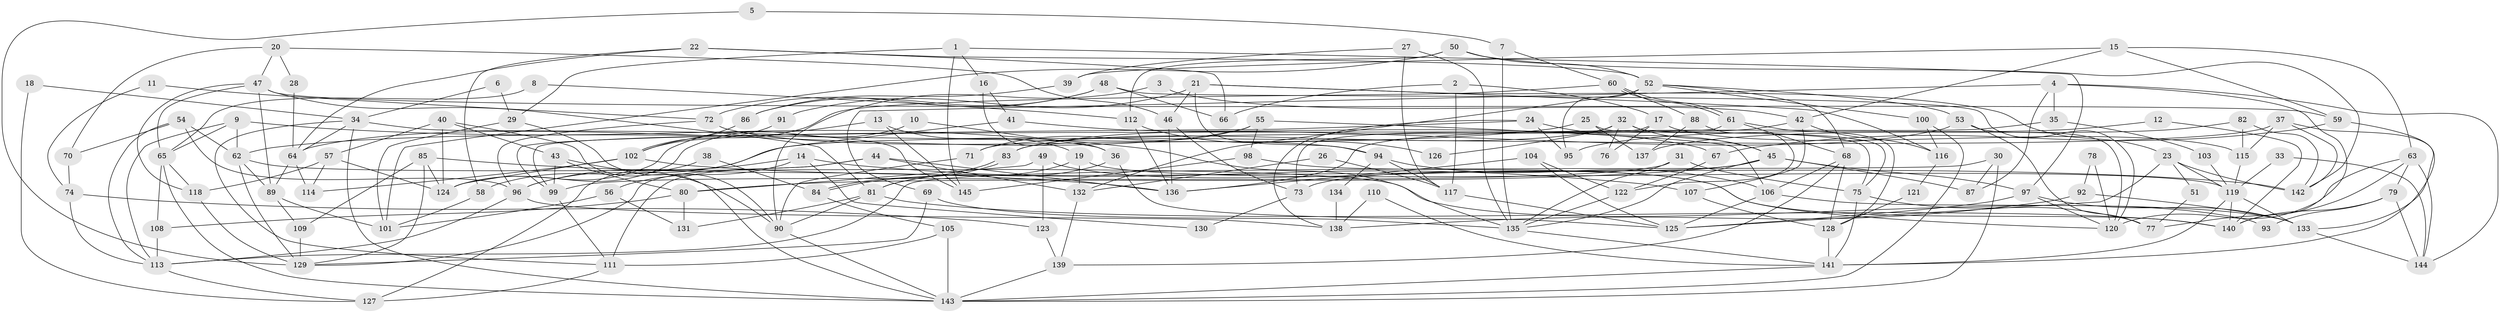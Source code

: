 // coarse degree distribution, {4: 0.21052631578947367, 6: 0.10526315789473684, 5: 0.15789473684210525, 8: 0.06315789473684211, 2: 0.12631578947368421, 3: 0.15789473684210525, 7: 0.10526315789473684, 10: 0.031578947368421054, 9: 0.021052631578947368, 13: 0.010526315789473684, 11: 0.010526315789473684}
// Generated by graph-tools (version 1.1) at 2025/52/02/27/25 19:52:02]
// undirected, 145 vertices, 290 edges
graph export_dot {
graph [start="1"]
  node [color=gray90,style=filled];
  1;
  2;
  3;
  4;
  5;
  6;
  7;
  8;
  9;
  10;
  11;
  12;
  13;
  14;
  15;
  16;
  17;
  18;
  19;
  20;
  21;
  22;
  23;
  24;
  25;
  26;
  27;
  28;
  29;
  30;
  31;
  32;
  33;
  34;
  35;
  36;
  37;
  38;
  39;
  40;
  41;
  42;
  43;
  44;
  45;
  46;
  47;
  48;
  49;
  50;
  51;
  52;
  53;
  54;
  55;
  56;
  57;
  58;
  59;
  60;
  61;
  62;
  63;
  64;
  65;
  66;
  67;
  68;
  69;
  70;
  71;
  72;
  73;
  74;
  75;
  76;
  77;
  78;
  79;
  80;
  81;
  82;
  83;
  84;
  85;
  86;
  87;
  88;
  89;
  90;
  91;
  92;
  93;
  94;
  95;
  96;
  97;
  98;
  99;
  100;
  101;
  102;
  103;
  104;
  105;
  106;
  107;
  108;
  109;
  110;
  111;
  112;
  113;
  114;
  115;
  116;
  117;
  118;
  119;
  120;
  121;
  122;
  123;
  124;
  125;
  126;
  127;
  128;
  129;
  130;
  131;
  132;
  133;
  134;
  135;
  136;
  137;
  138;
  139;
  140;
  141;
  142;
  143;
  144;
  145;
  1 -- 145;
  1 -- 97;
  1 -- 16;
  1 -- 29;
  2 -- 66;
  2 -- 17;
  2 -- 117;
  3 -- 42;
  3 -- 90;
  4 -- 144;
  4 -- 69;
  4 -- 35;
  4 -- 87;
  4 -- 140;
  5 -- 129;
  5 -- 7;
  6 -- 34;
  6 -- 29;
  7 -- 135;
  7 -- 60;
  8 -- 65;
  8 -- 112;
  9 -- 113;
  9 -- 65;
  9 -- 62;
  9 -- 135;
  10 -- 124;
  10 -- 36;
  11 -- 74;
  11 -- 72;
  12 -- 140;
  12 -- 95;
  13 -- 124;
  13 -- 19;
  13 -- 145;
  14 -- 107;
  14 -- 96;
  14 -- 56;
  14 -- 130;
  15 -- 63;
  15 -- 39;
  15 -- 42;
  15 -- 59;
  16 -- 36;
  16 -- 41;
  17 -- 73;
  17 -- 115;
  17 -- 76;
  18 -- 127;
  18 -- 34;
  19 -- 119;
  19 -- 81;
  19 -- 132;
  20 -- 46;
  20 -- 47;
  20 -- 28;
  20 -- 70;
  21 -- 23;
  21 -- 116;
  21 -- 46;
  21 -- 91;
  21 -- 94;
  22 -- 64;
  22 -- 52;
  22 -- 58;
  22 -- 66;
  23 -- 142;
  23 -- 119;
  23 -- 51;
  23 -- 125;
  24 -- 45;
  24 -- 99;
  24 -- 95;
  24 -- 138;
  25 -- 62;
  25 -- 75;
  25 -- 137;
  26 -- 132;
  26 -- 117;
  27 -- 135;
  27 -- 117;
  27 -- 39;
  28 -- 64;
  29 -- 90;
  29 -- 101;
  30 -- 143;
  30 -- 87;
  30 -- 113;
  31 -- 75;
  31 -- 135;
  31 -- 99;
  32 -- 83;
  32 -- 45;
  32 -- 75;
  32 -- 76;
  32 -- 126;
  33 -- 119;
  33 -- 144;
  34 -- 111;
  34 -- 143;
  34 -- 64;
  34 -- 145;
  35 -- 136;
  35 -- 103;
  36 -- 81;
  36 -- 125;
  37 -- 142;
  37 -- 141;
  37 -- 96;
  37 -- 115;
  38 -- 84;
  38 -- 58;
  39 -- 86;
  40 -- 124;
  40 -- 43;
  40 -- 57;
  40 -- 143;
  41 -- 127;
  41 -- 67;
  42 -- 71;
  42 -- 107;
  42 -- 116;
  43 -- 90;
  43 -- 80;
  43 -- 99;
  44 -- 129;
  44 -- 136;
  44 -- 111;
  44 -- 132;
  45 -- 97;
  45 -- 135;
  45 -- 73;
  45 -- 80;
  45 -- 87;
  46 -- 136;
  46 -- 73;
  47 -- 89;
  47 -- 65;
  47 -- 59;
  47 -- 81;
  47 -- 118;
  48 -- 72;
  48 -- 120;
  48 -- 66;
  48 -- 86;
  49 -- 80;
  49 -- 140;
  49 -- 123;
  50 -- 52;
  50 -- 101;
  50 -- 112;
  50 -- 142;
  51 -- 77;
  52 -- 68;
  52 -- 132;
  52 -- 53;
  52 -- 95;
  52 -- 100;
  53 -- 120;
  53 -- 77;
  53 -- 83;
  54 -- 113;
  54 -- 70;
  54 -- 62;
  54 -- 96;
  55 -- 64;
  55 -- 106;
  55 -- 71;
  55 -- 98;
  56 -- 131;
  56 -- 101;
  57 -- 118;
  57 -- 114;
  57 -- 124;
  58 -- 101;
  59 -- 67;
  59 -- 133;
  60 -- 88;
  60 -- 61;
  60 -- 61;
  60 -- 102;
  61 -- 99;
  61 -- 68;
  61 -- 128;
  62 -- 89;
  62 -- 93;
  62 -- 129;
  63 -- 120;
  63 -- 144;
  63 -- 77;
  63 -- 79;
  64 -- 89;
  64 -- 114;
  65 -- 143;
  65 -- 118;
  65 -- 108;
  67 -- 122;
  68 -- 139;
  68 -- 106;
  68 -- 128;
  69 -- 135;
  69 -- 129;
  70 -- 74;
  71 -- 90;
  72 -- 94;
  72 -- 96;
  73 -- 130;
  74 -- 113;
  74 -- 123;
  75 -- 77;
  75 -- 141;
  78 -- 92;
  78 -- 120;
  79 -- 140;
  79 -- 93;
  79 -- 144;
  80 -- 108;
  80 -- 131;
  81 -- 140;
  81 -- 90;
  81 -- 131;
  82 -- 142;
  82 -- 115;
  82 -- 137;
  83 -- 84;
  83 -- 84;
  84 -- 105;
  85 -- 129;
  85 -- 124;
  85 -- 109;
  85 -- 136;
  86 -- 102;
  88 -- 122;
  88 -- 137;
  89 -- 101;
  89 -- 109;
  90 -- 143;
  91 -- 102;
  92 -- 138;
  92 -- 133;
  94 -- 117;
  94 -- 106;
  94 -- 134;
  96 -- 113;
  96 -- 138;
  97 -- 125;
  97 -- 133;
  97 -- 120;
  98 -- 145;
  98 -- 120;
  99 -- 111;
  100 -- 143;
  100 -- 116;
  102 -- 114;
  102 -- 124;
  102 -- 142;
  103 -- 119;
  104 -- 125;
  104 -- 122;
  104 -- 136;
  105 -- 111;
  105 -- 143;
  106 -- 125;
  106 -- 133;
  107 -- 128;
  108 -- 113;
  109 -- 129;
  110 -- 138;
  110 -- 141;
  111 -- 127;
  112 -- 136;
  112 -- 126;
  113 -- 127;
  115 -- 119;
  116 -- 121;
  117 -- 125;
  118 -- 129;
  119 -- 141;
  119 -- 133;
  119 -- 140;
  121 -- 128;
  122 -- 135;
  123 -- 139;
  128 -- 141;
  132 -- 139;
  133 -- 144;
  134 -- 138;
  135 -- 141;
  139 -- 143;
  141 -- 143;
}
